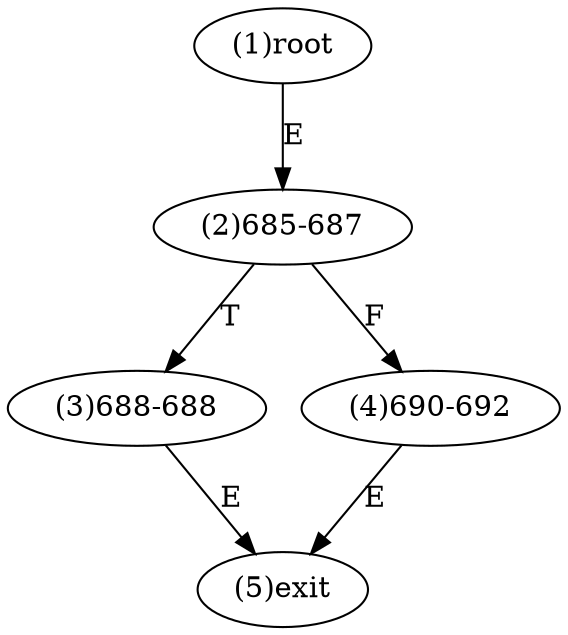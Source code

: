 digraph "" { 
1[ label="(1)root"];
2[ label="(2)685-687"];
3[ label="(3)688-688"];
4[ label="(4)690-692"];
5[ label="(5)exit"];
1->2[ label="E"];
2->4[ label="F"];
2->3[ label="T"];
3->5[ label="E"];
4->5[ label="E"];
}